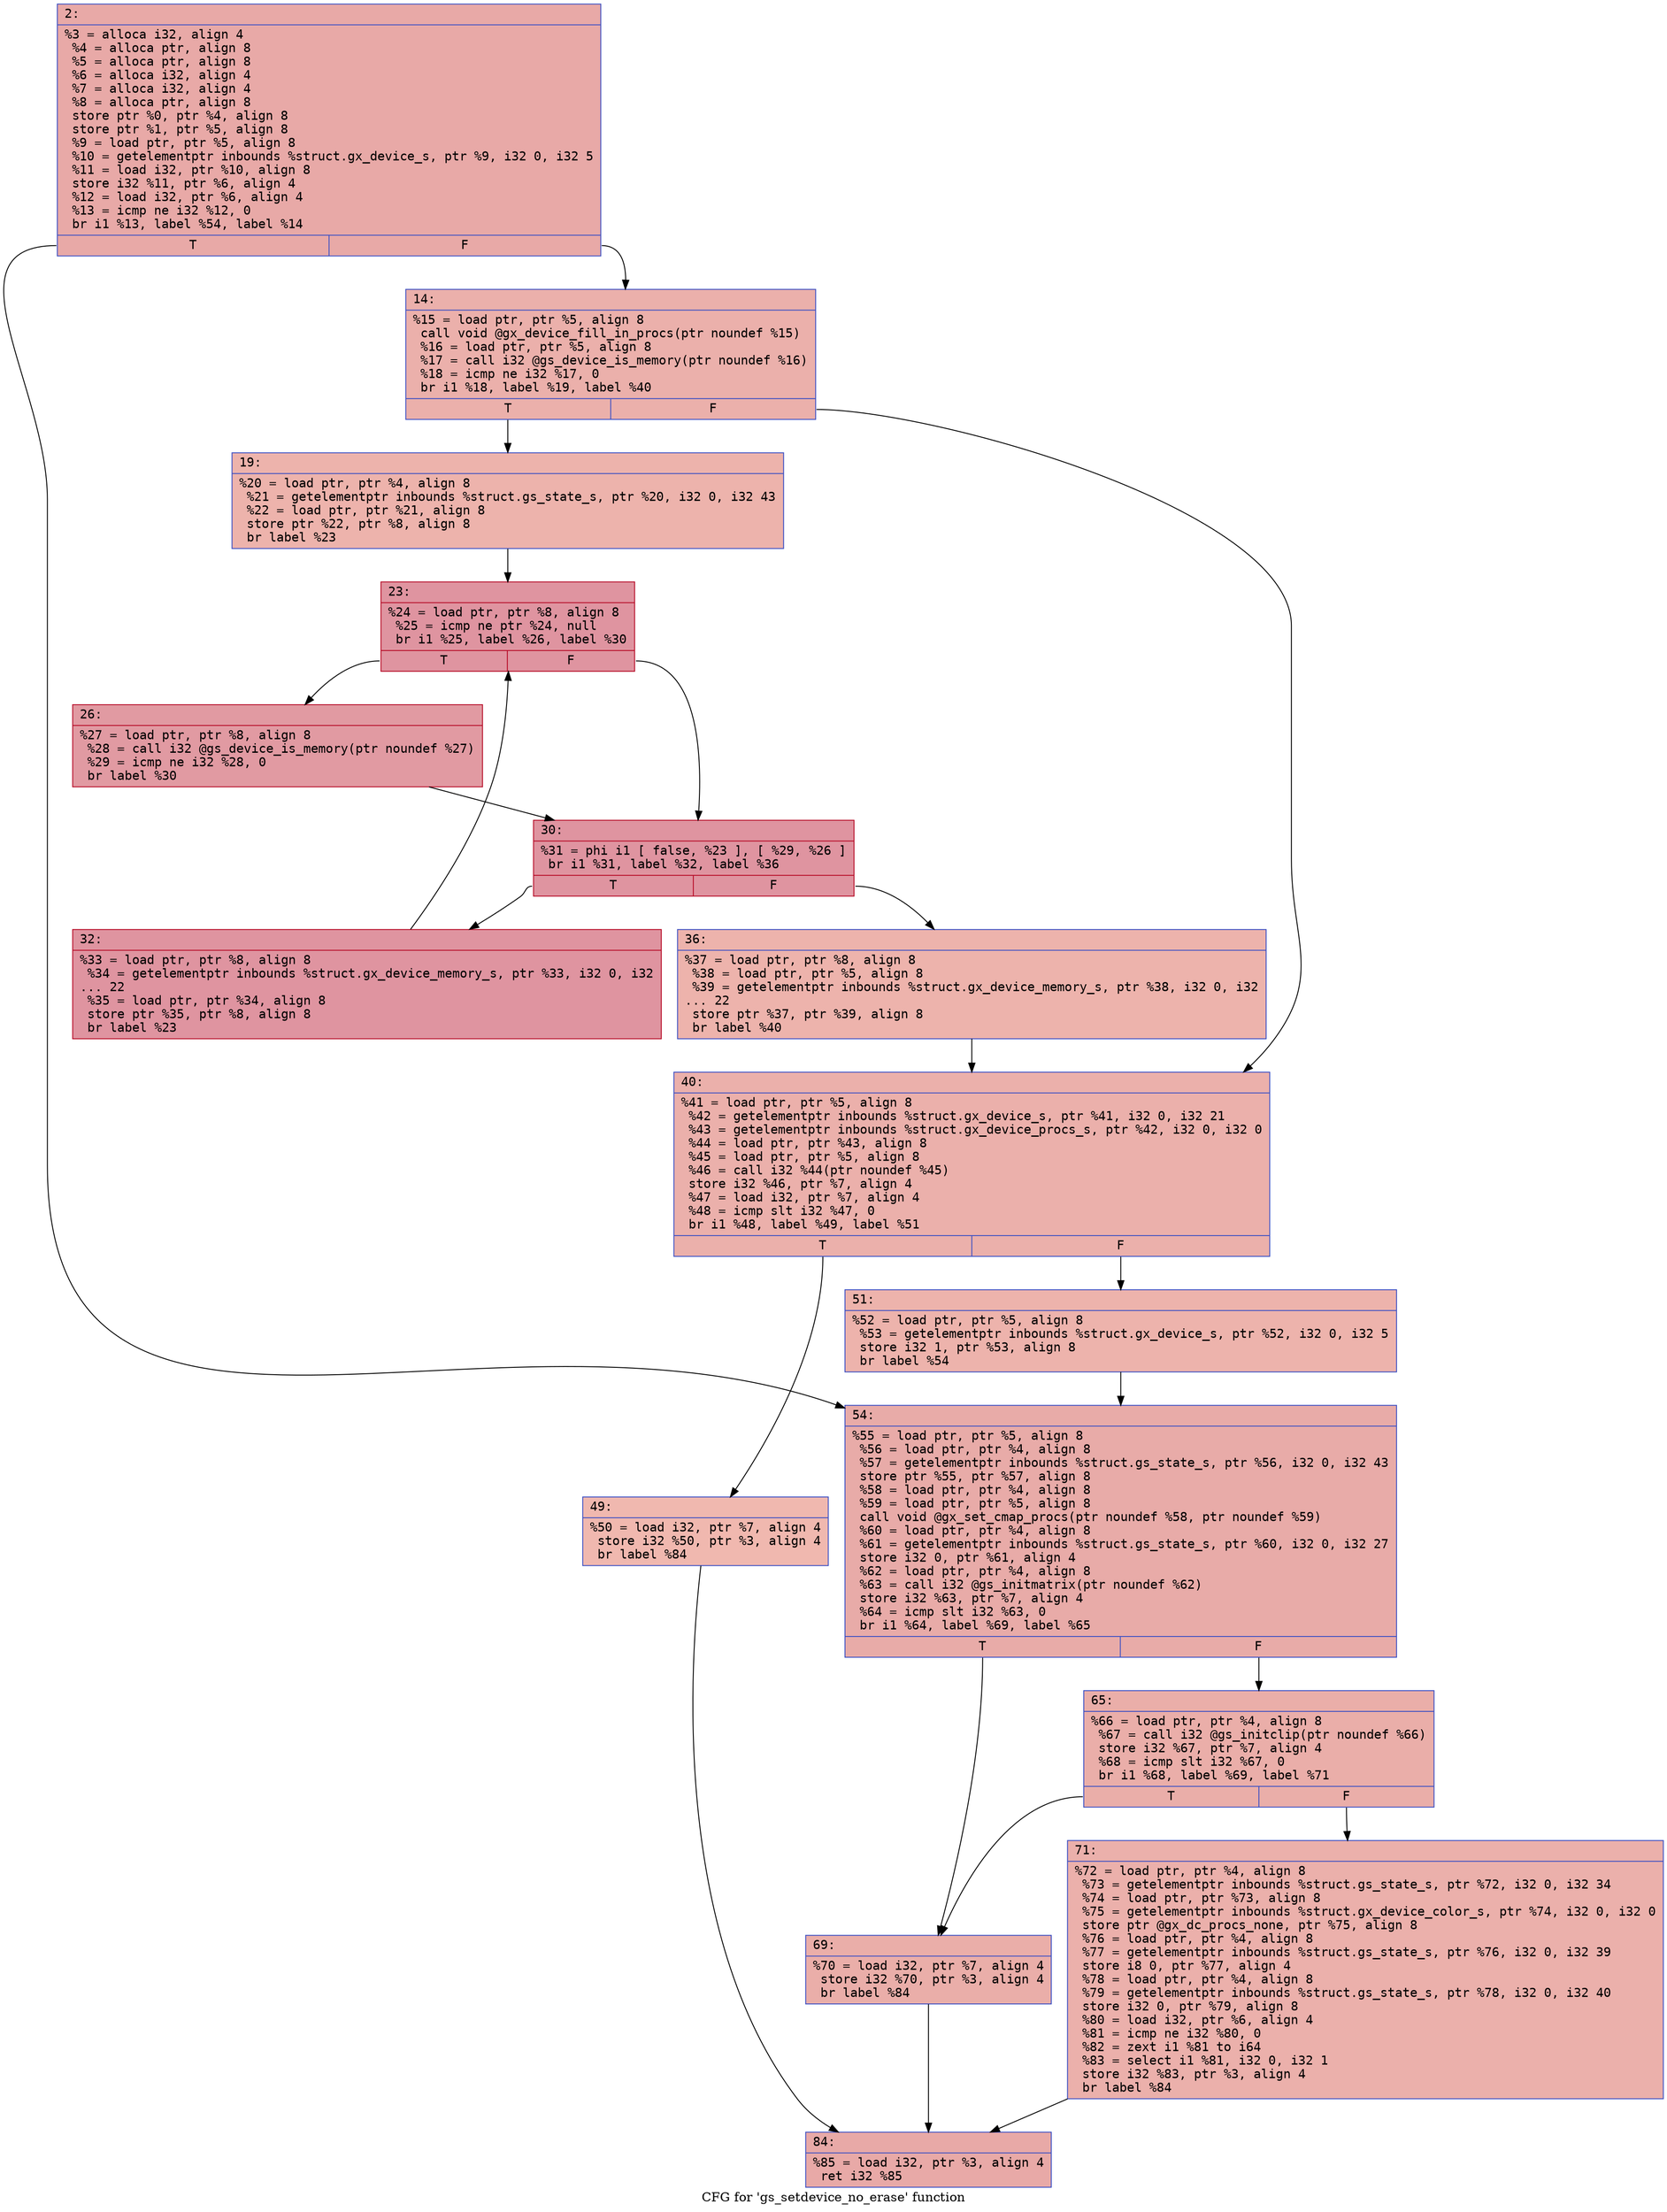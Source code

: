digraph "CFG for 'gs_setdevice_no_erase' function" {
	label="CFG for 'gs_setdevice_no_erase' function";

	Node0x600001eee120 [shape=record,color="#3d50c3ff", style=filled, fillcolor="#ca3b3770" fontname="Courier",label="{2:\l|  %3 = alloca i32, align 4\l  %4 = alloca ptr, align 8\l  %5 = alloca ptr, align 8\l  %6 = alloca i32, align 4\l  %7 = alloca i32, align 4\l  %8 = alloca ptr, align 8\l  store ptr %0, ptr %4, align 8\l  store ptr %1, ptr %5, align 8\l  %9 = load ptr, ptr %5, align 8\l  %10 = getelementptr inbounds %struct.gx_device_s, ptr %9, i32 0, i32 5\l  %11 = load i32, ptr %10, align 8\l  store i32 %11, ptr %6, align 4\l  %12 = load i32, ptr %6, align 4\l  %13 = icmp ne i32 %12, 0\l  br i1 %13, label %54, label %14\l|{<s0>T|<s1>F}}"];
	Node0x600001eee120:s0 -> Node0x600001eee490[tooltip="2 -> 54\nProbability 62.50%" ];
	Node0x600001eee120:s1 -> Node0x600001eee170[tooltip="2 -> 14\nProbability 37.50%" ];
	Node0x600001eee170 [shape=record,color="#3d50c3ff", style=filled, fillcolor="#d24b4070" fontname="Courier",label="{14:\l|  %15 = load ptr, ptr %5, align 8\l  call void @gx_device_fill_in_procs(ptr noundef %15)\l  %16 = load ptr, ptr %5, align 8\l  %17 = call i32 @gs_device_is_memory(ptr noundef %16)\l  %18 = icmp ne i32 %17, 0\l  br i1 %18, label %19, label %40\l|{<s0>T|<s1>F}}"];
	Node0x600001eee170:s0 -> Node0x600001eee1c0[tooltip="14 -> 19\nProbability 62.50%" ];
	Node0x600001eee170:s1 -> Node0x600001eee3a0[tooltip="14 -> 40\nProbability 37.50%" ];
	Node0x600001eee1c0 [shape=record,color="#3d50c3ff", style=filled, fillcolor="#d6524470" fontname="Courier",label="{19:\l|  %20 = load ptr, ptr %4, align 8\l  %21 = getelementptr inbounds %struct.gs_state_s, ptr %20, i32 0, i32 43\l  %22 = load ptr, ptr %21, align 8\l  store ptr %22, ptr %8, align 8\l  br label %23\l}"];
	Node0x600001eee1c0 -> Node0x600001eee210[tooltip="19 -> 23\nProbability 100.00%" ];
	Node0x600001eee210 [shape=record,color="#b70d28ff", style=filled, fillcolor="#b70d2870" fontname="Courier",label="{23:\l|  %24 = load ptr, ptr %8, align 8\l  %25 = icmp ne ptr %24, null\l  br i1 %25, label %26, label %30\l|{<s0>T|<s1>F}}"];
	Node0x600001eee210:s0 -> Node0x600001eee260[tooltip="23 -> 26\nProbability 62.50%" ];
	Node0x600001eee210:s1 -> Node0x600001eee2b0[tooltip="23 -> 30\nProbability 37.50%" ];
	Node0x600001eee260 [shape=record,color="#b70d28ff", style=filled, fillcolor="#bb1b2c70" fontname="Courier",label="{26:\l|  %27 = load ptr, ptr %8, align 8\l  %28 = call i32 @gs_device_is_memory(ptr noundef %27)\l  %29 = icmp ne i32 %28, 0\l  br label %30\l}"];
	Node0x600001eee260 -> Node0x600001eee2b0[tooltip="26 -> 30\nProbability 100.00%" ];
	Node0x600001eee2b0 [shape=record,color="#b70d28ff", style=filled, fillcolor="#b70d2870" fontname="Courier",label="{30:\l|  %31 = phi i1 [ false, %23 ], [ %29, %26 ]\l  br i1 %31, label %32, label %36\l|{<s0>T|<s1>F}}"];
	Node0x600001eee2b0:s0 -> Node0x600001eee300[tooltip="30 -> 32\nProbability 96.88%" ];
	Node0x600001eee2b0:s1 -> Node0x600001eee350[tooltip="30 -> 36\nProbability 3.12%" ];
	Node0x600001eee300 [shape=record,color="#b70d28ff", style=filled, fillcolor="#b70d2870" fontname="Courier",label="{32:\l|  %33 = load ptr, ptr %8, align 8\l  %34 = getelementptr inbounds %struct.gx_device_memory_s, ptr %33, i32 0, i32\l... 22\l  %35 = load ptr, ptr %34, align 8\l  store ptr %35, ptr %8, align 8\l  br label %23\l}"];
	Node0x600001eee300 -> Node0x600001eee210[tooltip="32 -> 23\nProbability 100.00%" ];
	Node0x600001eee350 [shape=record,color="#3d50c3ff", style=filled, fillcolor="#d6524470" fontname="Courier",label="{36:\l|  %37 = load ptr, ptr %8, align 8\l  %38 = load ptr, ptr %5, align 8\l  %39 = getelementptr inbounds %struct.gx_device_memory_s, ptr %38, i32 0, i32\l... 22\l  store ptr %37, ptr %39, align 8\l  br label %40\l}"];
	Node0x600001eee350 -> Node0x600001eee3a0[tooltip="36 -> 40\nProbability 100.00%" ];
	Node0x600001eee3a0 [shape=record,color="#3d50c3ff", style=filled, fillcolor="#d24b4070" fontname="Courier",label="{40:\l|  %41 = load ptr, ptr %5, align 8\l  %42 = getelementptr inbounds %struct.gx_device_s, ptr %41, i32 0, i32 21\l  %43 = getelementptr inbounds %struct.gx_device_procs_s, ptr %42, i32 0, i32 0\l  %44 = load ptr, ptr %43, align 8\l  %45 = load ptr, ptr %5, align 8\l  %46 = call i32 %44(ptr noundef %45)\l  store i32 %46, ptr %7, align 4\l  %47 = load i32, ptr %7, align 4\l  %48 = icmp slt i32 %47, 0\l  br i1 %48, label %49, label %51\l|{<s0>T|<s1>F}}"];
	Node0x600001eee3a0:s0 -> Node0x600001eee3f0[tooltip="40 -> 49\nProbability 37.50%" ];
	Node0x600001eee3a0:s1 -> Node0x600001eee440[tooltip="40 -> 51\nProbability 62.50%" ];
	Node0x600001eee3f0 [shape=record,color="#3d50c3ff", style=filled, fillcolor="#dc5d4a70" fontname="Courier",label="{49:\l|  %50 = load i32, ptr %7, align 4\l  store i32 %50, ptr %3, align 4\l  br label %84\l}"];
	Node0x600001eee3f0 -> Node0x600001eee5d0[tooltip="49 -> 84\nProbability 100.00%" ];
	Node0x600001eee440 [shape=record,color="#3d50c3ff", style=filled, fillcolor="#d6524470" fontname="Courier",label="{51:\l|  %52 = load ptr, ptr %5, align 8\l  %53 = getelementptr inbounds %struct.gx_device_s, ptr %52, i32 0, i32 5\l  store i32 1, ptr %53, align 8\l  br label %54\l}"];
	Node0x600001eee440 -> Node0x600001eee490[tooltip="51 -> 54\nProbability 100.00%" ];
	Node0x600001eee490 [shape=record,color="#3d50c3ff", style=filled, fillcolor="#cc403a70" fontname="Courier",label="{54:\l|  %55 = load ptr, ptr %5, align 8\l  %56 = load ptr, ptr %4, align 8\l  %57 = getelementptr inbounds %struct.gs_state_s, ptr %56, i32 0, i32 43\l  store ptr %55, ptr %57, align 8\l  %58 = load ptr, ptr %4, align 8\l  %59 = load ptr, ptr %5, align 8\l  call void @gx_set_cmap_procs(ptr noundef %58, ptr noundef %59)\l  %60 = load ptr, ptr %4, align 8\l  %61 = getelementptr inbounds %struct.gs_state_s, ptr %60, i32 0, i32 27\l  store i32 0, ptr %61, align 4\l  %62 = load ptr, ptr %4, align 8\l  %63 = call i32 @gs_initmatrix(ptr noundef %62)\l  store i32 %63, ptr %7, align 4\l  %64 = icmp slt i32 %63, 0\l  br i1 %64, label %69, label %65\l|{<s0>T|<s1>F}}"];
	Node0x600001eee490:s0 -> Node0x600001eee530[tooltip="54 -> 69\nProbability 37.50%" ];
	Node0x600001eee490:s1 -> Node0x600001eee4e0[tooltip="54 -> 65\nProbability 62.50%" ];
	Node0x600001eee4e0 [shape=record,color="#3d50c3ff", style=filled, fillcolor="#d0473d70" fontname="Courier",label="{65:\l|  %66 = load ptr, ptr %4, align 8\l  %67 = call i32 @gs_initclip(ptr noundef %66)\l  store i32 %67, ptr %7, align 4\l  %68 = icmp slt i32 %67, 0\l  br i1 %68, label %69, label %71\l|{<s0>T|<s1>F}}"];
	Node0x600001eee4e0:s0 -> Node0x600001eee530[tooltip="65 -> 69\nProbability 37.50%" ];
	Node0x600001eee4e0:s1 -> Node0x600001eee580[tooltip="65 -> 71\nProbability 62.50%" ];
	Node0x600001eee530 [shape=record,color="#3d50c3ff", style=filled, fillcolor="#d0473d70" fontname="Courier",label="{69:\l|  %70 = load i32, ptr %7, align 4\l  store i32 %70, ptr %3, align 4\l  br label %84\l}"];
	Node0x600001eee530 -> Node0x600001eee5d0[tooltip="69 -> 84\nProbability 100.00%" ];
	Node0x600001eee580 [shape=record,color="#3d50c3ff", style=filled, fillcolor="#d24b4070" fontname="Courier",label="{71:\l|  %72 = load ptr, ptr %4, align 8\l  %73 = getelementptr inbounds %struct.gs_state_s, ptr %72, i32 0, i32 34\l  %74 = load ptr, ptr %73, align 8\l  %75 = getelementptr inbounds %struct.gx_device_color_s, ptr %74, i32 0, i32 0\l  store ptr @gx_dc_procs_none, ptr %75, align 8\l  %76 = load ptr, ptr %4, align 8\l  %77 = getelementptr inbounds %struct.gs_state_s, ptr %76, i32 0, i32 39\l  store i8 0, ptr %77, align 4\l  %78 = load ptr, ptr %4, align 8\l  %79 = getelementptr inbounds %struct.gs_state_s, ptr %78, i32 0, i32 40\l  store i32 0, ptr %79, align 8\l  %80 = load i32, ptr %6, align 4\l  %81 = icmp ne i32 %80, 0\l  %82 = zext i1 %81 to i64\l  %83 = select i1 %81, i32 0, i32 1\l  store i32 %83, ptr %3, align 4\l  br label %84\l}"];
	Node0x600001eee580 -> Node0x600001eee5d0[tooltip="71 -> 84\nProbability 100.00%" ];
	Node0x600001eee5d0 [shape=record,color="#3d50c3ff", style=filled, fillcolor="#ca3b3770" fontname="Courier",label="{84:\l|  %85 = load i32, ptr %3, align 4\l  ret i32 %85\l}"];
}
